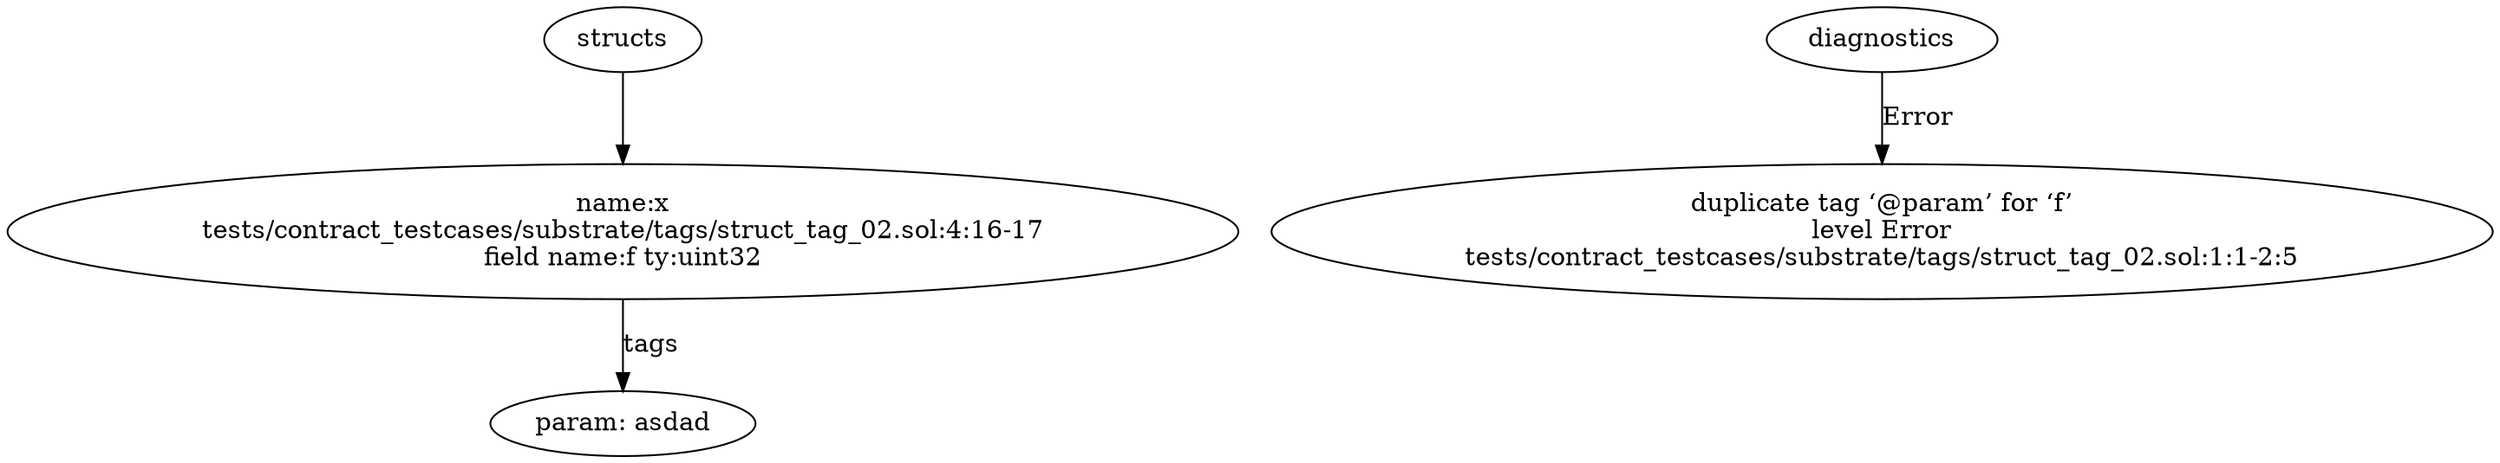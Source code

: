strict digraph "tests/contract_testcases/substrate/tags/struct_tag_02.sol" {
	x [label="name:x\ntests/contract_testcases/substrate/tags/struct_tag_02.sol:4:16-17\nfield name:f ty:uint32"]
	tags [label="param: asdad"]
	diagnostic [label="duplicate tag ‘@param’ for ‘f’\nlevel Error\ntests/contract_testcases/substrate/tags/struct_tag_02.sol:1:1-2:5"]
	structs -> x
	x -> tags [label="tags"]
	diagnostics -> diagnostic [label="Error"]
}
